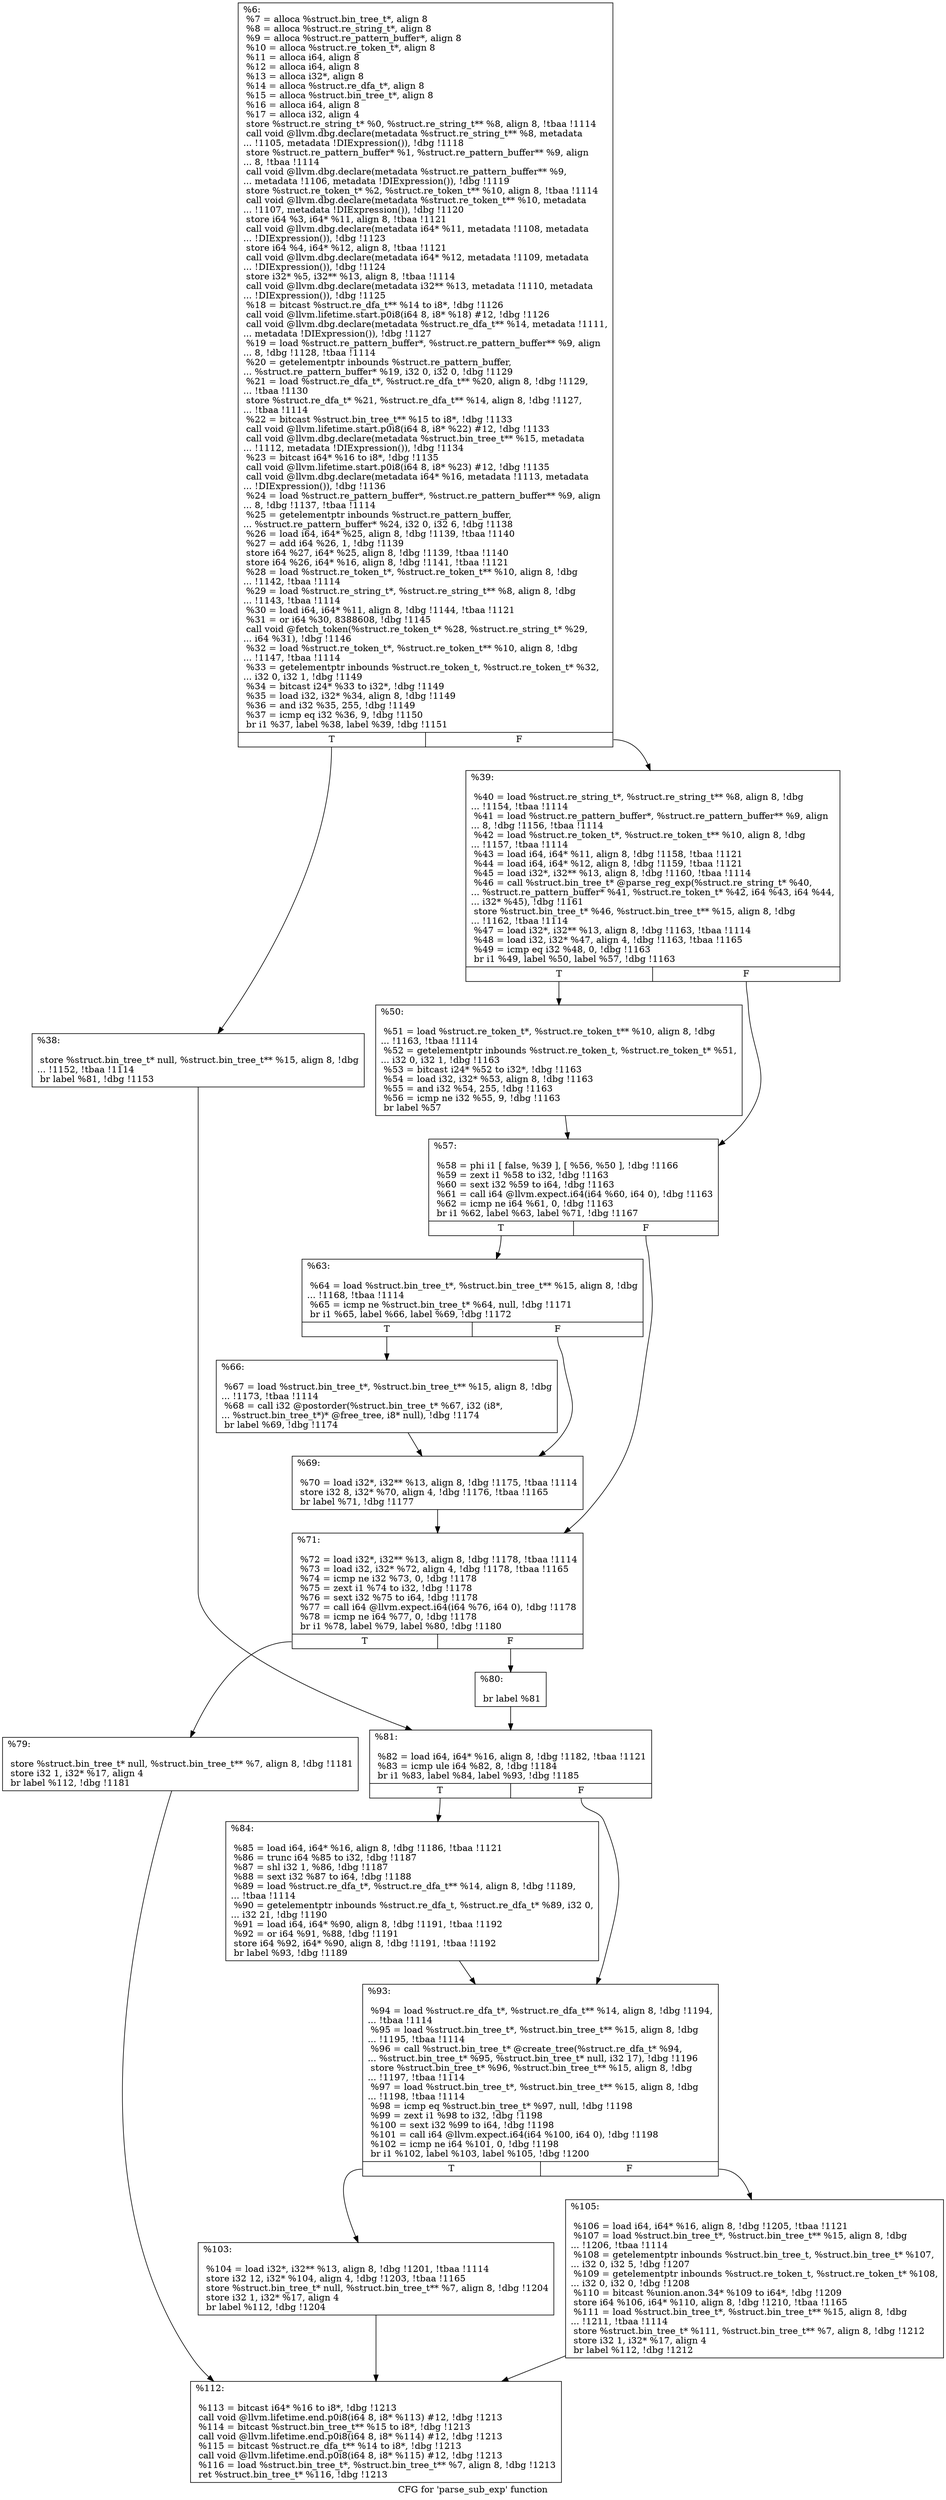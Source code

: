 digraph "CFG for 'parse_sub_exp' function" {
	label="CFG for 'parse_sub_exp' function";

	Node0xbf55e0 [shape=record,label="{%6:\l  %7 = alloca %struct.bin_tree_t*, align 8\l  %8 = alloca %struct.re_string_t*, align 8\l  %9 = alloca %struct.re_pattern_buffer*, align 8\l  %10 = alloca %struct.re_token_t*, align 8\l  %11 = alloca i64, align 8\l  %12 = alloca i64, align 8\l  %13 = alloca i32*, align 8\l  %14 = alloca %struct.re_dfa_t*, align 8\l  %15 = alloca %struct.bin_tree_t*, align 8\l  %16 = alloca i64, align 8\l  %17 = alloca i32, align 4\l  store %struct.re_string_t* %0, %struct.re_string_t** %8, align 8, !tbaa !1114\l  call void @llvm.dbg.declare(metadata %struct.re_string_t** %8, metadata\l... !1105, metadata !DIExpression()), !dbg !1118\l  store %struct.re_pattern_buffer* %1, %struct.re_pattern_buffer** %9, align\l... 8, !tbaa !1114\l  call void @llvm.dbg.declare(metadata %struct.re_pattern_buffer** %9,\l... metadata !1106, metadata !DIExpression()), !dbg !1119\l  store %struct.re_token_t* %2, %struct.re_token_t** %10, align 8, !tbaa !1114\l  call void @llvm.dbg.declare(metadata %struct.re_token_t** %10, metadata\l... !1107, metadata !DIExpression()), !dbg !1120\l  store i64 %3, i64* %11, align 8, !tbaa !1121\l  call void @llvm.dbg.declare(metadata i64* %11, metadata !1108, metadata\l... !DIExpression()), !dbg !1123\l  store i64 %4, i64* %12, align 8, !tbaa !1121\l  call void @llvm.dbg.declare(metadata i64* %12, metadata !1109, metadata\l... !DIExpression()), !dbg !1124\l  store i32* %5, i32** %13, align 8, !tbaa !1114\l  call void @llvm.dbg.declare(metadata i32** %13, metadata !1110, metadata\l... !DIExpression()), !dbg !1125\l  %18 = bitcast %struct.re_dfa_t** %14 to i8*, !dbg !1126\l  call void @llvm.lifetime.start.p0i8(i64 8, i8* %18) #12, !dbg !1126\l  call void @llvm.dbg.declare(metadata %struct.re_dfa_t** %14, metadata !1111,\l... metadata !DIExpression()), !dbg !1127\l  %19 = load %struct.re_pattern_buffer*, %struct.re_pattern_buffer** %9, align\l... 8, !dbg !1128, !tbaa !1114\l  %20 = getelementptr inbounds %struct.re_pattern_buffer,\l... %struct.re_pattern_buffer* %19, i32 0, i32 0, !dbg !1129\l  %21 = load %struct.re_dfa_t*, %struct.re_dfa_t** %20, align 8, !dbg !1129,\l... !tbaa !1130\l  store %struct.re_dfa_t* %21, %struct.re_dfa_t** %14, align 8, !dbg !1127,\l... !tbaa !1114\l  %22 = bitcast %struct.bin_tree_t** %15 to i8*, !dbg !1133\l  call void @llvm.lifetime.start.p0i8(i64 8, i8* %22) #12, !dbg !1133\l  call void @llvm.dbg.declare(metadata %struct.bin_tree_t** %15, metadata\l... !1112, metadata !DIExpression()), !dbg !1134\l  %23 = bitcast i64* %16 to i8*, !dbg !1135\l  call void @llvm.lifetime.start.p0i8(i64 8, i8* %23) #12, !dbg !1135\l  call void @llvm.dbg.declare(metadata i64* %16, metadata !1113, metadata\l... !DIExpression()), !dbg !1136\l  %24 = load %struct.re_pattern_buffer*, %struct.re_pattern_buffer** %9, align\l... 8, !dbg !1137, !tbaa !1114\l  %25 = getelementptr inbounds %struct.re_pattern_buffer,\l... %struct.re_pattern_buffer* %24, i32 0, i32 6, !dbg !1138\l  %26 = load i64, i64* %25, align 8, !dbg !1139, !tbaa !1140\l  %27 = add i64 %26, 1, !dbg !1139\l  store i64 %27, i64* %25, align 8, !dbg !1139, !tbaa !1140\l  store i64 %26, i64* %16, align 8, !dbg !1141, !tbaa !1121\l  %28 = load %struct.re_token_t*, %struct.re_token_t** %10, align 8, !dbg\l... !1142, !tbaa !1114\l  %29 = load %struct.re_string_t*, %struct.re_string_t** %8, align 8, !dbg\l... !1143, !tbaa !1114\l  %30 = load i64, i64* %11, align 8, !dbg !1144, !tbaa !1121\l  %31 = or i64 %30, 8388608, !dbg !1145\l  call void @fetch_token(%struct.re_token_t* %28, %struct.re_string_t* %29,\l... i64 %31), !dbg !1146\l  %32 = load %struct.re_token_t*, %struct.re_token_t** %10, align 8, !dbg\l... !1147, !tbaa !1114\l  %33 = getelementptr inbounds %struct.re_token_t, %struct.re_token_t* %32,\l... i32 0, i32 1, !dbg !1149\l  %34 = bitcast i24* %33 to i32*, !dbg !1149\l  %35 = load i32, i32* %34, align 8, !dbg !1149\l  %36 = and i32 %35, 255, !dbg !1149\l  %37 = icmp eq i32 %36, 9, !dbg !1150\l  br i1 %37, label %38, label %39, !dbg !1151\l|{<s0>T|<s1>F}}"];
	Node0xbf55e0:s0 -> Node0xbf57c0;
	Node0xbf55e0:s1 -> Node0xbf5810;
	Node0xbf57c0 [shape=record,label="{%38:\l\l  store %struct.bin_tree_t* null, %struct.bin_tree_t** %15, align 8, !dbg\l... !1152, !tbaa !1114\l  br label %81, !dbg !1153\l}"];
	Node0xbf57c0 -> Node0xbf5ae0;
	Node0xbf5810 [shape=record,label="{%39:\l\l  %40 = load %struct.re_string_t*, %struct.re_string_t** %8, align 8, !dbg\l... !1154, !tbaa !1114\l  %41 = load %struct.re_pattern_buffer*, %struct.re_pattern_buffer** %9, align\l... 8, !dbg !1156, !tbaa !1114\l  %42 = load %struct.re_token_t*, %struct.re_token_t** %10, align 8, !dbg\l... !1157, !tbaa !1114\l  %43 = load i64, i64* %11, align 8, !dbg !1158, !tbaa !1121\l  %44 = load i64, i64* %12, align 8, !dbg !1159, !tbaa !1121\l  %45 = load i32*, i32** %13, align 8, !dbg !1160, !tbaa !1114\l  %46 = call %struct.bin_tree_t* @parse_reg_exp(%struct.re_string_t* %40,\l... %struct.re_pattern_buffer* %41, %struct.re_token_t* %42, i64 %43, i64 %44,\l... i32* %45), !dbg !1161\l  store %struct.bin_tree_t* %46, %struct.bin_tree_t** %15, align 8, !dbg\l... !1162, !tbaa !1114\l  %47 = load i32*, i32** %13, align 8, !dbg !1163, !tbaa !1114\l  %48 = load i32, i32* %47, align 4, !dbg !1163, !tbaa !1165\l  %49 = icmp eq i32 %48, 0, !dbg !1163\l  br i1 %49, label %50, label %57, !dbg !1163\l|{<s0>T|<s1>F}}"];
	Node0xbf5810:s0 -> Node0xbf5860;
	Node0xbf5810:s1 -> Node0xbf58b0;
	Node0xbf5860 [shape=record,label="{%50:\l\l  %51 = load %struct.re_token_t*, %struct.re_token_t** %10, align 8, !dbg\l... !1163, !tbaa !1114\l  %52 = getelementptr inbounds %struct.re_token_t, %struct.re_token_t* %51,\l... i32 0, i32 1, !dbg !1163\l  %53 = bitcast i24* %52 to i32*, !dbg !1163\l  %54 = load i32, i32* %53, align 8, !dbg !1163\l  %55 = and i32 %54, 255, !dbg !1163\l  %56 = icmp ne i32 %55, 9, !dbg !1163\l  br label %57\l}"];
	Node0xbf5860 -> Node0xbf58b0;
	Node0xbf58b0 [shape=record,label="{%57:\l\l  %58 = phi i1 [ false, %39 ], [ %56, %50 ], !dbg !1166\l  %59 = zext i1 %58 to i32, !dbg !1163\l  %60 = sext i32 %59 to i64, !dbg !1163\l  %61 = call i64 @llvm.expect.i64(i64 %60, i64 0), !dbg !1163\l  %62 = icmp ne i64 %61, 0, !dbg !1163\l  br i1 %62, label %63, label %71, !dbg !1167\l|{<s0>T|<s1>F}}"];
	Node0xbf58b0:s0 -> Node0xbf5900;
	Node0xbf58b0:s1 -> Node0xbf59f0;
	Node0xbf5900 [shape=record,label="{%63:\l\l  %64 = load %struct.bin_tree_t*, %struct.bin_tree_t** %15, align 8, !dbg\l... !1168, !tbaa !1114\l  %65 = icmp ne %struct.bin_tree_t* %64, null, !dbg !1171\l  br i1 %65, label %66, label %69, !dbg !1172\l|{<s0>T|<s1>F}}"];
	Node0xbf5900:s0 -> Node0xbf5950;
	Node0xbf5900:s1 -> Node0xbf59a0;
	Node0xbf5950 [shape=record,label="{%66:\l\l  %67 = load %struct.bin_tree_t*, %struct.bin_tree_t** %15, align 8, !dbg\l... !1173, !tbaa !1114\l  %68 = call i32 @postorder(%struct.bin_tree_t* %67, i32 (i8*,\l... %struct.bin_tree_t*)* @free_tree, i8* null), !dbg !1174\l  br label %69, !dbg !1174\l}"];
	Node0xbf5950 -> Node0xbf59a0;
	Node0xbf59a0 [shape=record,label="{%69:\l\l  %70 = load i32*, i32** %13, align 8, !dbg !1175, !tbaa !1114\l  store i32 8, i32* %70, align 4, !dbg !1176, !tbaa !1165\l  br label %71, !dbg !1177\l}"];
	Node0xbf59a0 -> Node0xbf59f0;
	Node0xbf59f0 [shape=record,label="{%71:\l\l  %72 = load i32*, i32** %13, align 8, !dbg !1178, !tbaa !1114\l  %73 = load i32, i32* %72, align 4, !dbg !1178, !tbaa !1165\l  %74 = icmp ne i32 %73, 0, !dbg !1178\l  %75 = zext i1 %74 to i32, !dbg !1178\l  %76 = sext i32 %75 to i64, !dbg !1178\l  %77 = call i64 @llvm.expect.i64(i64 %76, i64 0), !dbg !1178\l  %78 = icmp ne i64 %77, 0, !dbg !1178\l  br i1 %78, label %79, label %80, !dbg !1180\l|{<s0>T|<s1>F}}"];
	Node0xbf59f0:s0 -> Node0xbf5a40;
	Node0xbf59f0:s1 -> Node0xbf5a90;
	Node0xbf5a40 [shape=record,label="{%79:\l\l  store %struct.bin_tree_t* null, %struct.bin_tree_t** %7, align 8, !dbg !1181\l  store i32 1, i32* %17, align 4\l  br label %112, !dbg !1181\l}"];
	Node0xbf5a40 -> Node0xbf5c70;
	Node0xbf5a90 [shape=record,label="{%80:\l\l  br label %81\l}"];
	Node0xbf5a90 -> Node0xbf5ae0;
	Node0xbf5ae0 [shape=record,label="{%81:\l\l  %82 = load i64, i64* %16, align 8, !dbg !1182, !tbaa !1121\l  %83 = icmp ule i64 %82, 8, !dbg !1184\l  br i1 %83, label %84, label %93, !dbg !1185\l|{<s0>T|<s1>F}}"];
	Node0xbf5ae0:s0 -> Node0xbf5b30;
	Node0xbf5ae0:s1 -> Node0xbf5b80;
	Node0xbf5b30 [shape=record,label="{%84:\l\l  %85 = load i64, i64* %16, align 8, !dbg !1186, !tbaa !1121\l  %86 = trunc i64 %85 to i32, !dbg !1187\l  %87 = shl i32 1, %86, !dbg !1187\l  %88 = sext i32 %87 to i64, !dbg !1188\l  %89 = load %struct.re_dfa_t*, %struct.re_dfa_t** %14, align 8, !dbg !1189,\l... !tbaa !1114\l  %90 = getelementptr inbounds %struct.re_dfa_t, %struct.re_dfa_t* %89, i32 0,\l... i32 21, !dbg !1190\l  %91 = load i64, i64* %90, align 8, !dbg !1191, !tbaa !1192\l  %92 = or i64 %91, %88, !dbg !1191\l  store i64 %92, i64* %90, align 8, !dbg !1191, !tbaa !1192\l  br label %93, !dbg !1189\l}"];
	Node0xbf5b30 -> Node0xbf5b80;
	Node0xbf5b80 [shape=record,label="{%93:\l\l  %94 = load %struct.re_dfa_t*, %struct.re_dfa_t** %14, align 8, !dbg !1194,\l... !tbaa !1114\l  %95 = load %struct.bin_tree_t*, %struct.bin_tree_t** %15, align 8, !dbg\l... !1195, !tbaa !1114\l  %96 = call %struct.bin_tree_t* @create_tree(%struct.re_dfa_t* %94,\l... %struct.bin_tree_t* %95, %struct.bin_tree_t* null, i32 17), !dbg !1196\l  store %struct.bin_tree_t* %96, %struct.bin_tree_t** %15, align 8, !dbg\l... !1197, !tbaa !1114\l  %97 = load %struct.bin_tree_t*, %struct.bin_tree_t** %15, align 8, !dbg\l... !1198, !tbaa !1114\l  %98 = icmp eq %struct.bin_tree_t* %97, null, !dbg !1198\l  %99 = zext i1 %98 to i32, !dbg !1198\l  %100 = sext i32 %99 to i64, !dbg !1198\l  %101 = call i64 @llvm.expect.i64(i64 %100, i64 0), !dbg !1198\l  %102 = icmp ne i64 %101, 0, !dbg !1198\l  br i1 %102, label %103, label %105, !dbg !1200\l|{<s0>T|<s1>F}}"];
	Node0xbf5b80:s0 -> Node0xbf5bd0;
	Node0xbf5b80:s1 -> Node0xbf5c20;
	Node0xbf5bd0 [shape=record,label="{%103:\l\l  %104 = load i32*, i32** %13, align 8, !dbg !1201, !tbaa !1114\l  store i32 12, i32* %104, align 4, !dbg !1203, !tbaa !1165\l  store %struct.bin_tree_t* null, %struct.bin_tree_t** %7, align 8, !dbg !1204\l  store i32 1, i32* %17, align 4\l  br label %112, !dbg !1204\l}"];
	Node0xbf5bd0 -> Node0xbf5c70;
	Node0xbf5c20 [shape=record,label="{%105:\l\l  %106 = load i64, i64* %16, align 8, !dbg !1205, !tbaa !1121\l  %107 = load %struct.bin_tree_t*, %struct.bin_tree_t** %15, align 8, !dbg\l... !1206, !tbaa !1114\l  %108 = getelementptr inbounds %struct.bin_tree_t, %struct.bin_tree_t* %107,\l... i32 0, i32 5, !dbg !1207\l  %109 = getelementptr inbounds %struct.re_token_t, %struct.re_token_t* %108,\l... i32 0, i32 0, !dbg !1208\l  %110 = bitcast %union.anon.34* %109 to i64*, !dbg !1209\l  store i64 %106, i64* %110, align 8, !dbg !1210, !tbaa !1165\l  %111 = load %struct.bin_tree_t*, %struct.bin_tree_t** %15, align 8, !dbg\l... !1211, !tbaa !1114\l  store %struct.bin_tree_t* %111, %struct.bin_tree_t** %7, align 8, !dbg !1212\l  store i32 1, i32* %17, align 4\l  br label %112, !dbg !1212\l}"];
	Node0xbf5c20 -> Node0xbf5c70;
	Node0xbf5c70 [shape=record,label="{%112:\l\l  %113 = bitcast i64* %16 to i8*, !dbg !1213\l  call void @llvm.lifetime.end.p0i8(i64 8, i8* %113) #12, !dbg !1213\l  %114 = bitcast %struct.bin_tree_t** %15 to i8*, !dbg !1213\l  call void @llvm.lifetime.end.p0i8(i64 8, i8* %114) #12, !dbg !1213\l  %115 = bitcast %struct.re_dfa_t** %14 to i8*, !dbg !1213\l  call void @llvm.lifetime.end.p0i8(i64 8, i8* %115) #12, !dbg !1213\l  %116 = load %struct.bin_tree_t*, %struct.bin_tree_t** %7, align 8, !dbg !1213\l  ret %struct.bin_tree_t* %116, !dbg !1213\l}"];
}
